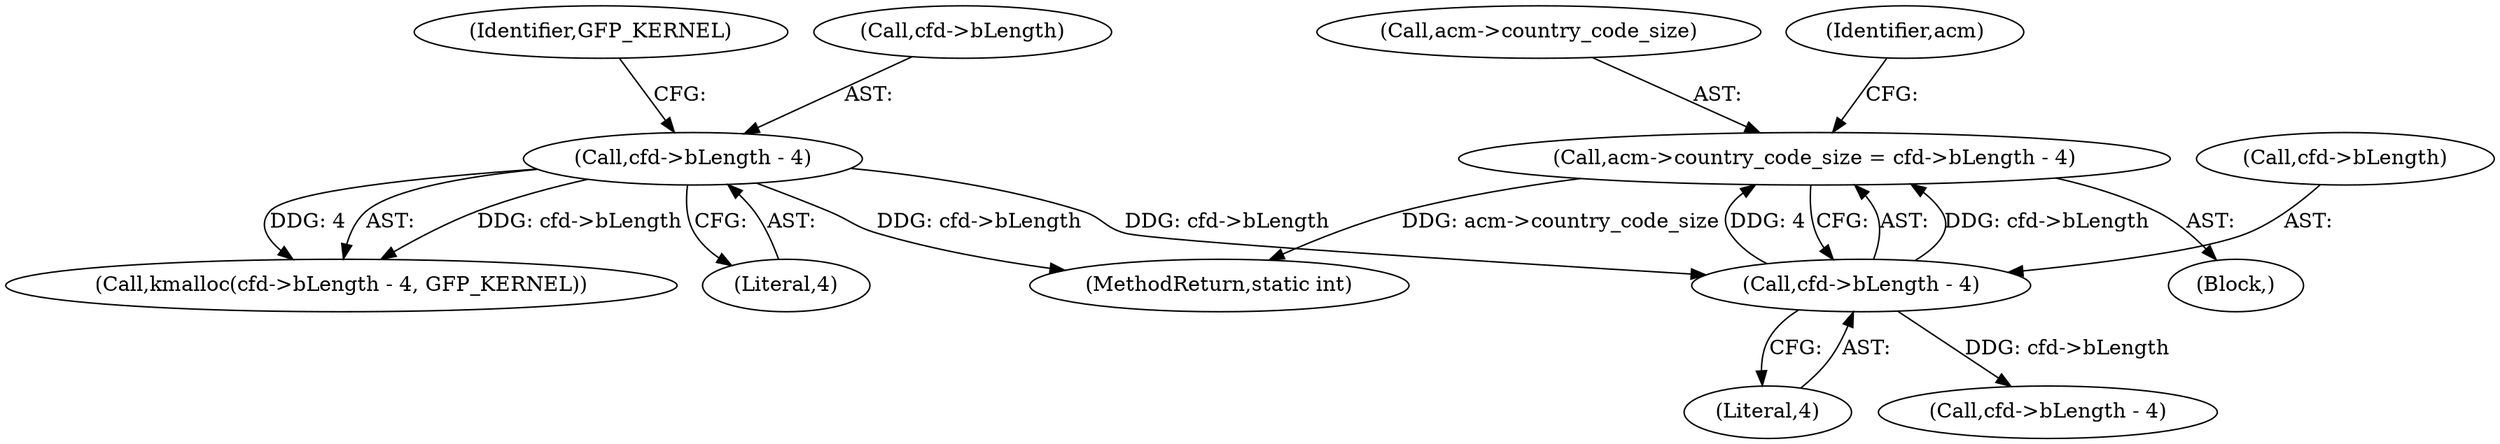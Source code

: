 digraph "0_linux_8835ba4a39cf53f705417b3b3a94eb067673f2c9@pointer" {
"1001296" [label="(Call,acm->country_code_size = cfd->bLength - 4)"];
"1001300" [label="(Call,cfd->bLength - 4)"];
"1001284" [label="(Call,cfd->bLength - 4)"];
"1001284" [label="(Call,cfd->bLength - 4)"];
"1001289" [label="(Identifier,GFP_KERNEL)"];
"1001304" [label="(Literal,4)"];
"1001283" [label="(Call,kmalloc(cfd->bLength - 4, GFP_KERNEL))"];
"1001288" [label="(Literal,4)"];
"1001285" [label="(Call,cfd->bLength)"];
"1001278" [label="(Block,)"];
"1001301" [label="(Call,cfd->bLength)"];
"1001300" [label="(Call,cfd->bLength - 4)"];
"1001615" [label="(MethodReturn,static int)"];
"1001315" [label="(Call,cfd->bLength - 4)"];
"1001297" [label="(Call,acm->country_code_size)"];
"1001307" [label="(Identifier,acm)"];
"1001296" [label="(Call,acm->country_code_size = cfd->bLength - 4)"];
"1001296" -> "1001278"  [label="AST: "];
"1001296" -> "1001300"  [label="CFG: "];
"1001297" -> "1001296"  [label="AST: "];
"1001300" -> "1001296"  [label="AST: "];
"1001307" -> "1001296"  [label="CFG: "];
"1001296" -> "1001615"  [label="DDG: acm->country_code_size"];
"1001300" -> "1001296"  [label="DDG: cfd->bLength"];
"1001300" -> "1001296"  [label="DDG: 4"];
"1001300" -> "1001304"  [label="CFG: "];
"1001301" -> "1001300"  [label="AST: "];
"1001304" -> "1001300"  [label="AST: "];
"1001284" -> "1001300"  [label="DDG: cfd->bLength"];
"1001300" -> "1001315"  [label="DDG: cfd->bLength"];
"1001284" -> "1001283"  [label="AST: "];
"1001284" -> "1001288"  [label="CFG: "];
"1001285" -> "1001284"  [label="AST: "];
"1001288" -> "1001284"  [label="AST: "];
"1001289" -> "1001284"  [label="CFG: "];
"1001284" -> "1001615"  [label="DDG: cfd->bLength"];
"1001284" -> "1001283"  [label="DDG: cfd->bLength"];
"1001284" -> "1001283"  [label="DDG: 4"];
}

